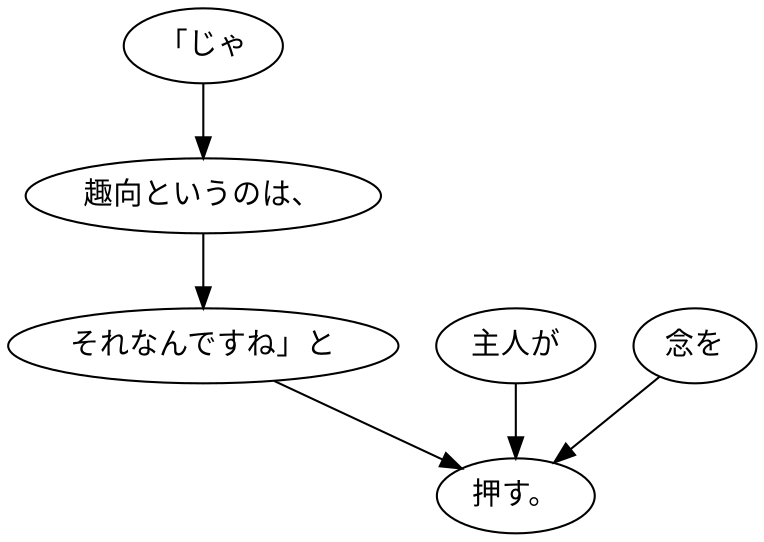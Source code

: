 digraph graph779 {
	node0 [label="「じゃ"];
	node1 [label="趣向というのは、"];
	node2 [label="それなんですね」と"];
	node3 [label="主人が"];
	node4 [label="念を"];
	node5 [label="押す。"];
	node0 -> node1;
	node1 -> node2;
	node2 -> node5;
	node3 -> node5;
	node4 -> node5;
}
